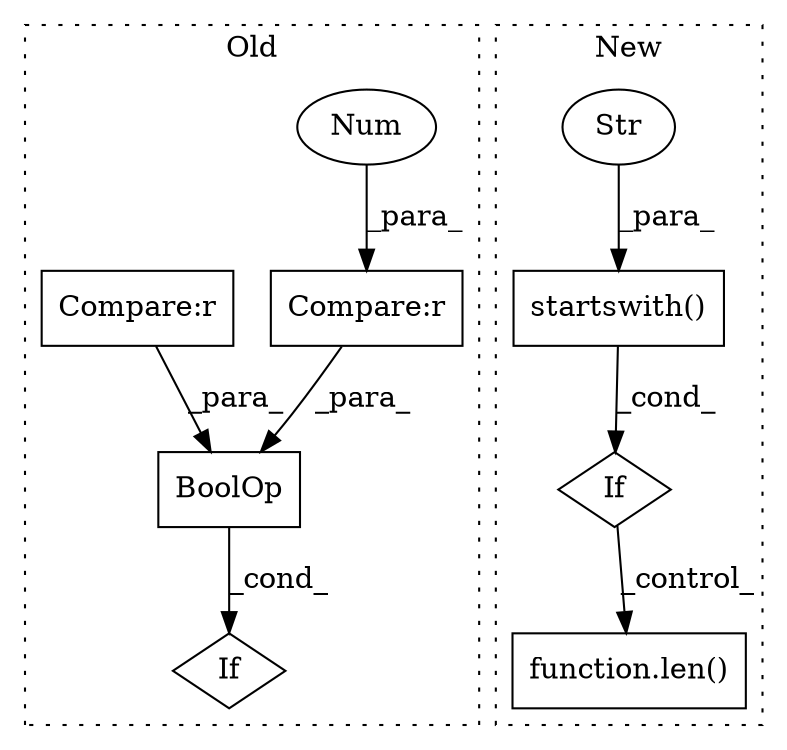 digraph G {
subgraph cluster0 {
1 [label="BoolOp" a="72" s="10589" l="55" shape="box"];
3 [label="Compare:r" a="40" s="10625" l="19" shape="box"];
5 [label="Num" a="76" s="10643" l="1" shape="ellipse"];
6 [label="If" a="96" s="10589" l="55" shape="diamond"];
9 [label="Compare:r" a="40" s="10589" l="32" shape="box"];
label = "Old";
style="dotted";
}
subgraph cluster1 {
2 [label="startswith()" a="75" s="10604,10622" l="15,1" shape="box"];
4 [label="If" a="96" s="10588" l="3" shape="diamond"];
7 [label="Str" a="66" s="10619" l="3" shape="ellipse"];
8 [label="function.len()" a="75" s="10946,10965" l="4,1" shape="box"];
label = "New";
style="dotted";
}
1 -> 6 [label="_cond_"];
2 -> 4 [label="_cond_"];
3 -> 1 [label="_para_"];
4 -> 8 [label="_control_"];
5 -> 3 [label="_para_"];
7 -> 2 [label="_para_"];
9 -> 1 [label="_para_"];
}